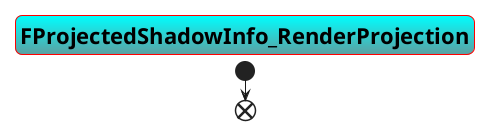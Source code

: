 @startuml FProjectedShadowInfo_RenderProjection

skinparam TitleBorderRoundCorner 15
skinparam TitleBorderColor Red
skinparam TitleBackgroundColor Aqua-Cadetblue

title 
    <size: 22>FProjectedShadowInfo_RenderProjection
end title

start



end
@enduml 